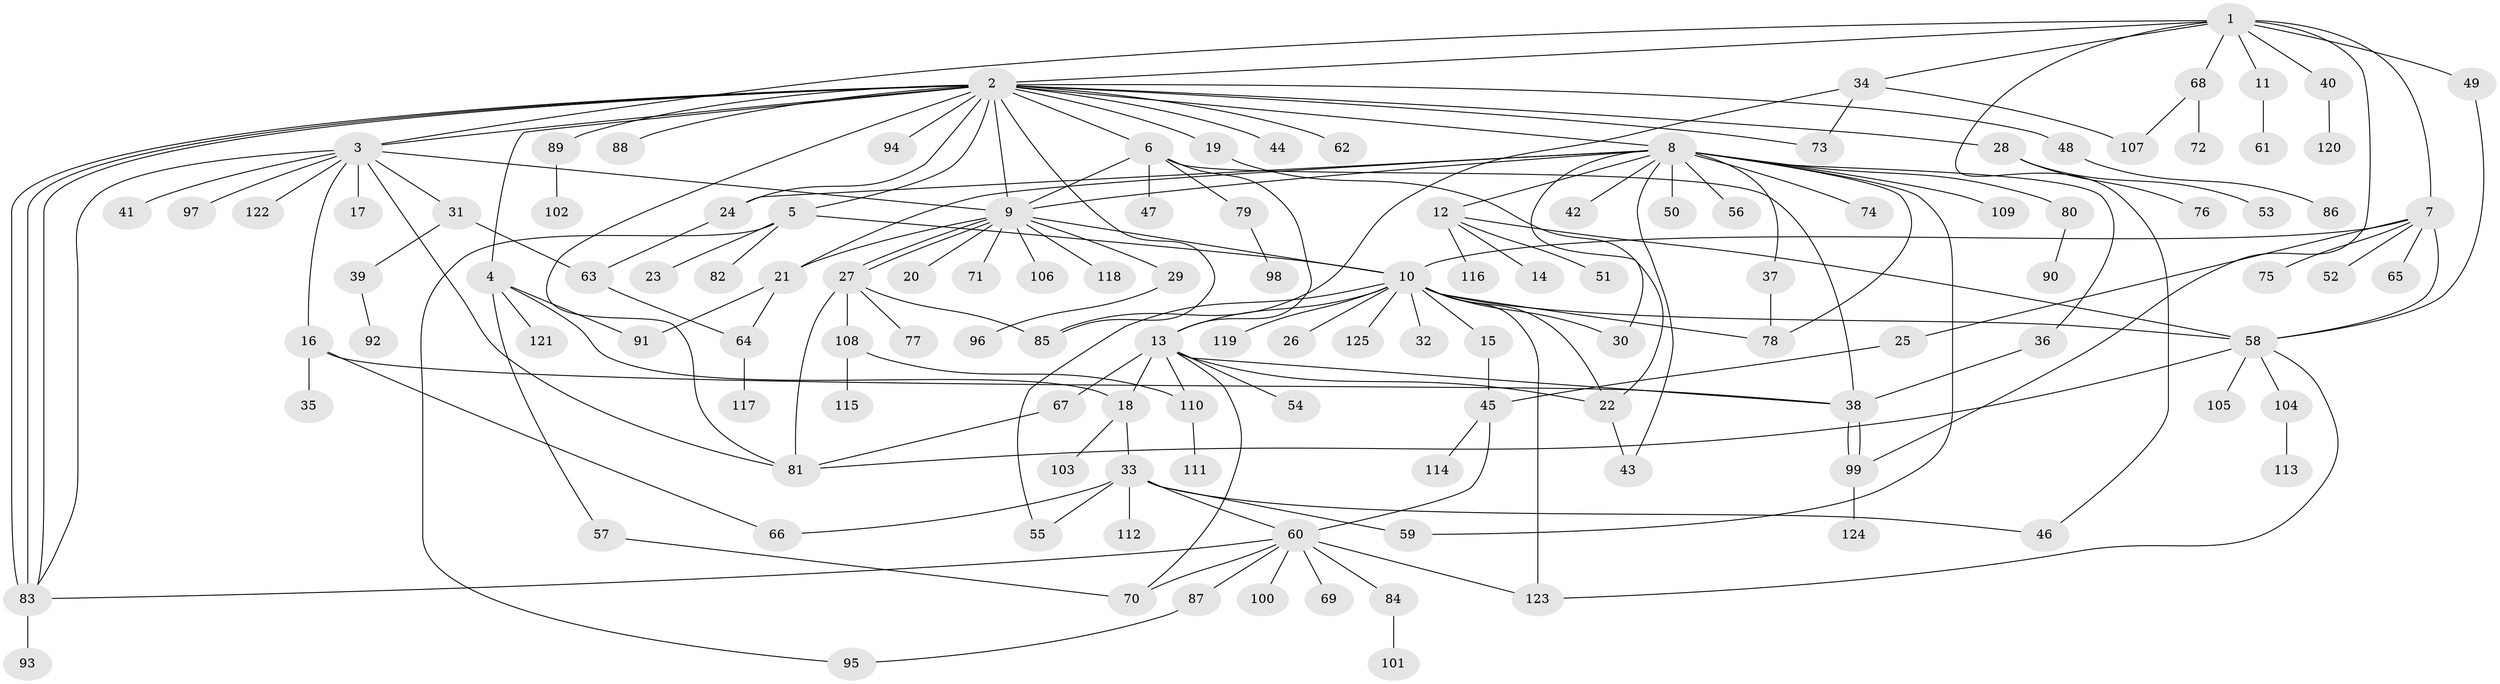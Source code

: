 // coarse degree distribution, {10: 0.020833333333333332, 21: 0.010416666666666666, 13: 0.010416666666666666, 4: 0.07291666666666667, 6: 0.020833333333333332, 16: 0.010416666666666666, 12: 0.010416666666666666, 15: 0.010416666666666666, 1: 0.5, 9: 0.010416666666666666, 2: 0.1875, 7: 0.03125, 3: 0.08333333333333333, 8: 0.010416666666666666, 5: 0.010416666666666666}
// Generated by graph-tools (version 1.1) at 2025/41/03/06/25 10:41:45]
// undirected, 125 vertices, 176 edges
graph export_dot {
graph [start="1"]
  node [color=gray90,style=filled];
  1;
  2;
  3;
  4;
  5;
  6;
  7;
  8;
  9;
  10;
  11;
  12;
  13;
  14;
  15;
  16;
  17;
  18;
  19;
  20;
  21;
  22;
  23;
  24;
  25;
  26;
  27;
  28;
  29;
  30;
  31;
  32;
  33;
  34;
  35;
  36;
  37;
  38;
  39;
  40;
  41;
  42;
  43;
  44;
  45;
  46;
  47;
  48;
  49;
  50;
  51;
  52;
  53;
  54;
  55;
  56;
  57;
  58;
  59;
  60;
  61;
  62;
  63;
  64;
  65;
  66;
  67;
  68;
  69;
  70;
  71;
  72;
  73;
  74;
  75;
  76;
  77;
  78;
  79;
  80;
  81;
  82;
  83;
  84;
  85;
  86;
  87;
  88;
  89;
  90;
  91;
  92;
  93;
  94;
  95;
  96;
  97;
  98;
  99;
  100;
  101;
  102;
  103;
  104;
  105;
  106;
  107;
  108;
  109;
  110;
  111;
  112;
  113;
  114;
  115;
  116;
  117;
  118;
  119;
  120;
  121;
  122;
  123;
  124;
  125;
  1 -- 2;
  1 -- 3;
  1 -- 7;
  1 -- 11;
  1 -- 34;
  1 -- 40;
  1 -- 46;
  1 -- 49;
  1 -- 68;
  1 -- 99;
  2 -- 3;
  2 -- 4;
  2 -- 5;
  2 -- 6;
  2 -- 8;
  2 -- 9;
  2 -- 19;
  2 -- 24;
  2 -- 28;
  2 -- 44;
  2 -- 48;
  2 -- 62;
  2 -- 73;
  2 -- 81;
  2 -- 83;
  2 -- 83;
  2 -- 83;
  2 -- 85;
  2 -- 88;
  2 -- 89;
  2 -- 94;
  3 -- 9;
  3 -- 16;
  3 -- 17;
  3 -- 31;
  3 -- 41;
  3 -- 81;
  3 -- 83;
  3 -- 97;
  3 -- 122;
  4 -- 18;
  4 -- 57;
  4 -- 91;
  4 -- 121;
  5 -- 10;
  5 -- 23;
  5 -- 82;
  5 -- 95;
  6 -- 9;
  6 -- 13;
  6 -- 38;
  6 -- 47;
  6 -- 79;
  7 -- 10;
  7 -- 25;
  7 -- 52;
  7 -- 58;
  7 -- 65;
  7 -- 75;
  8 -- 9;
  8 -- 12;
  8 -- 21;
  8 -- 24;
  8 -- 30;
  8 -- 36;
  8 -- 37;
  8 -- 42;
  8 -- 43;
  8 -- 50;
  8 -- 56;
  8 -- 59;
  8 -- 74;
  8 -- 78;
  8 -- 80;
  8 -- 109;
  9 -- 10;
  9 -- 20;
  9 -- 21;
  9 -- 27;
  9 -- 27;
  9 -- 29;
  9 -- 71;
  9 -- 106;
  9 -- 118;
  10 -- 13;
  10 -- 15;
  10 -- 22;
  10 -- 26;
  10 -- 30;
  10 -- 32;
  10 -- 55;
  10 -- 58;
  10 -- 78;
  10 -- 119;
  10 -- 123;
  10 -- 125;
  11 -- 61;
  12 -- 14;
  12 -- 51;
  12 -- 58;
  12 -- 116;
  13 -- 18;
  13 -- 22;
  13 -- 38;
  13 -- 54;
  13 -- 67;
  13 -- 70;
  13 -- 110;
  15 -- 45;
  16 -- 35;
  16 -- 38;
  16 -- 66;
  18 -- 33;
  18 -- 103;
  19 -- 22;
  21 -- 64;
  21 -- 91;
  22 -- 43;
  24 -- 63;
  25 -- 45;
  27 -- 77;
  27 -- 81;
  27 -- 85;
  27 -- 108;
  28 -- 53;
  28 -- 76;
  29 -- 96;
  31 -- 39;
  31 -- 63;
  33 -- 46;
  33 -- 55;
  33 -- 59;
  33 -- 60;
  33 -- 66;
  33 -- 112;
  34 -- 73;
  34 -- 85;
  34 -- 107;
  36 -- 38;
  37 -- 78;
  38 -- 99;
  38 -- 99;
  39 -- 92;
  40 -- 120;
  45 -- 60;
  45 -- 114;
  48 -- 86;
  49 -- 58;
  57 -- 70;
  58 -- 81;
  58 -- 104;
  58 -- 105;
  58 -- 123;
  60 -- 69;
  60 -- 70;
  60 -- 83;
  60 -- 84;
  60 -- 87;
  60 -- 100;
  60 -- 123;
  63 -- 64;
  64 -- 117;
  67 -- 81;
  68 -- 72;
  68 -- 107;
  79 -- 98;
  80 -- 90;
  83 -- 93;
  84 -- 101;
  87 -- 95;
  89 -- 102;
  99 -- 124;
  104 -- 113;
  108 -- 110;
  108 -- 115;
  110 -- 111;
}
